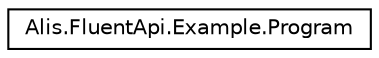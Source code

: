 digraph "Graphical Class Hierarchy"
{
 // LATEX_PDF_SIZE
  edge [fontname="Helvetica",fontsize="10",labelfontname="Helvetica",labelfontsize="10"];
  node [fontname="Helvetica",fontsize="10",shape=record];
  rankdir="LR";
  Node0 [label="Alis.FluentApi.Example.Program",height=0.2,width=0.4,color="black", fillcolor="white", style="filled",URL="$class_alis_1_1_fluent_api_1_1_example_1_1_program.html",tooltip="The program class"];
}
